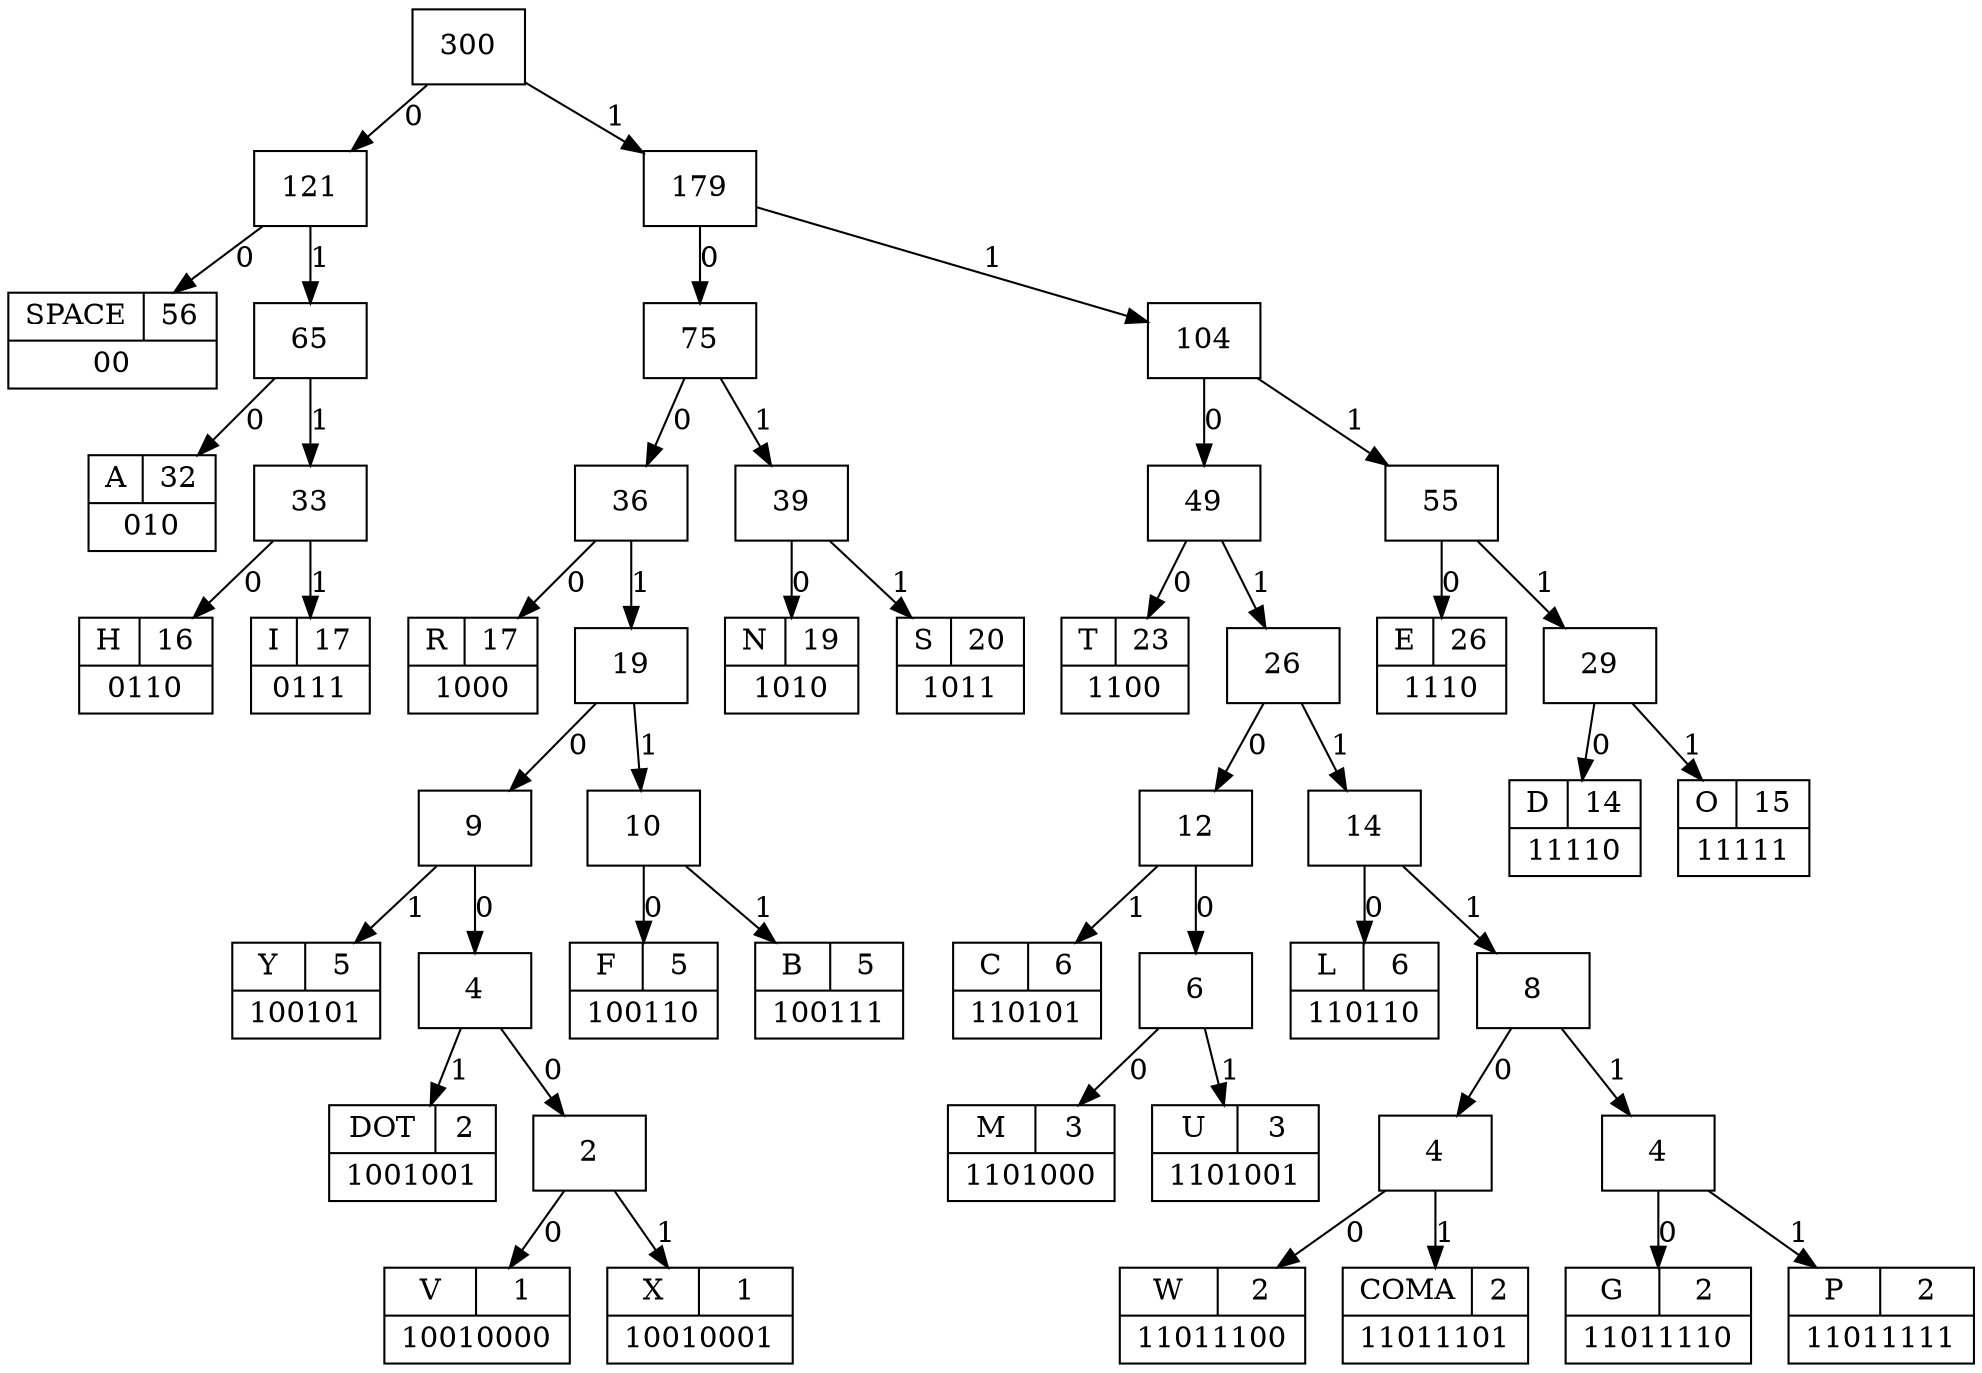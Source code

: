 /* 
  Huffman Tree DOT graph.

  DOT Reference :  http://www.graphviz.org/doc/info/lang.html
                   http://en.wikipedia.org/wiki/DOT_language
  Timestamp     :  1381273715 
  Phrase        :  'A HASH TABLE IS AN ARRAY THAT HOLDS POINTERS TO ENTRIES INDEXED BY HASH VALUE. SUCH AN ENTRY CAN BE A MEMORY ADDRESS, A DATABASE RECORD HOLDING THE WANTED INFORMATION, A CERTAIN POSITION IN A FILE THAT IS THE START OF THE WANTED RECORD AND SO ON. HASH TABLES ARE USED FOR SEARCHING THAT IS EASY FINDI'

  Generated on http://huffman.ooz.ie/
*/

digraph G {
    edge [label=0];
    graph [ranksep=0];
    node [shape=record];
    SPACE [label="{{SPACE|56}|00}"];
    A [label="{{A|32}|010}"];
    H [label="{{H|16}|0110}"];
    I [label="{{I|17}|0111}"];
    R [label="{{R|17}|1000}"];
    V [label="{{V|1}|10010000}"];
    X [label="{{X|1}|10010001}"];
    DOT [label="{{DOT|2}|1001001}"];
    Y [label="{{Y|5}|100101}"];
    F [label="{{F|5}|100110}"];
    B [label="{{B|5}|100111}"];
    N [label="{{N|19}|1010}"];
    S [label="{{S|20}|1011}"];
    T [label="{{T|23}|1100}"];
    M [label="{{M|3}|1101000}"];
    U [label="{{U|3}|1101001}"];
    C [label="{{C|6}|110101}"];
    L [label="{{L|6}|110110}"];
    W [label="{{W|2}|11011100}"];
    COMA [label="{{COMA|2}|11011101}"];
    WCOMA [label=4];
    G [label="{{G|2}|11011110}"];
    P [label="{{P|2}|11011111}"];
    GP [label=4];
    E [label="{{E|26}|1110}"];
    D [label="{{D|14}|11110}"];
    O [label="{{O|15}|11111}"];
    300 -> 121 -> SPACE;
    65 -> A;
    33 -> H;
    179 -> 75 -> 36 -> R;
    19 -> 9 -> 4 -> 2 -> V;
    10 -> F;
    39 -> N;
    104 -> 49 -> T;
    26 -> 12 -> 6 -> M;
    14 -> L;
    8 -> WCOMA -> W;
    GP -> G;
    55 -> E;
    29 -> D;121 -> 65 -> 33 -> I [label=1];
    2 -> X [label=1];
    4 -> DOT [label=1];
    9 -> Y [label=1];
    36 -> 19 -> 10 -> B [label=1];
    75 -> 39 -> S [label=1];
    6 -> U [label=1];
    12 -> C [label=1];
    WCOMA -> COMA [label=1];
    49 -> 26 -> 14 -> 8 -> GP -> P [label=1];
    300 -> 179 -> 104 -> 55 -> 29 -> O [label=1];
}
